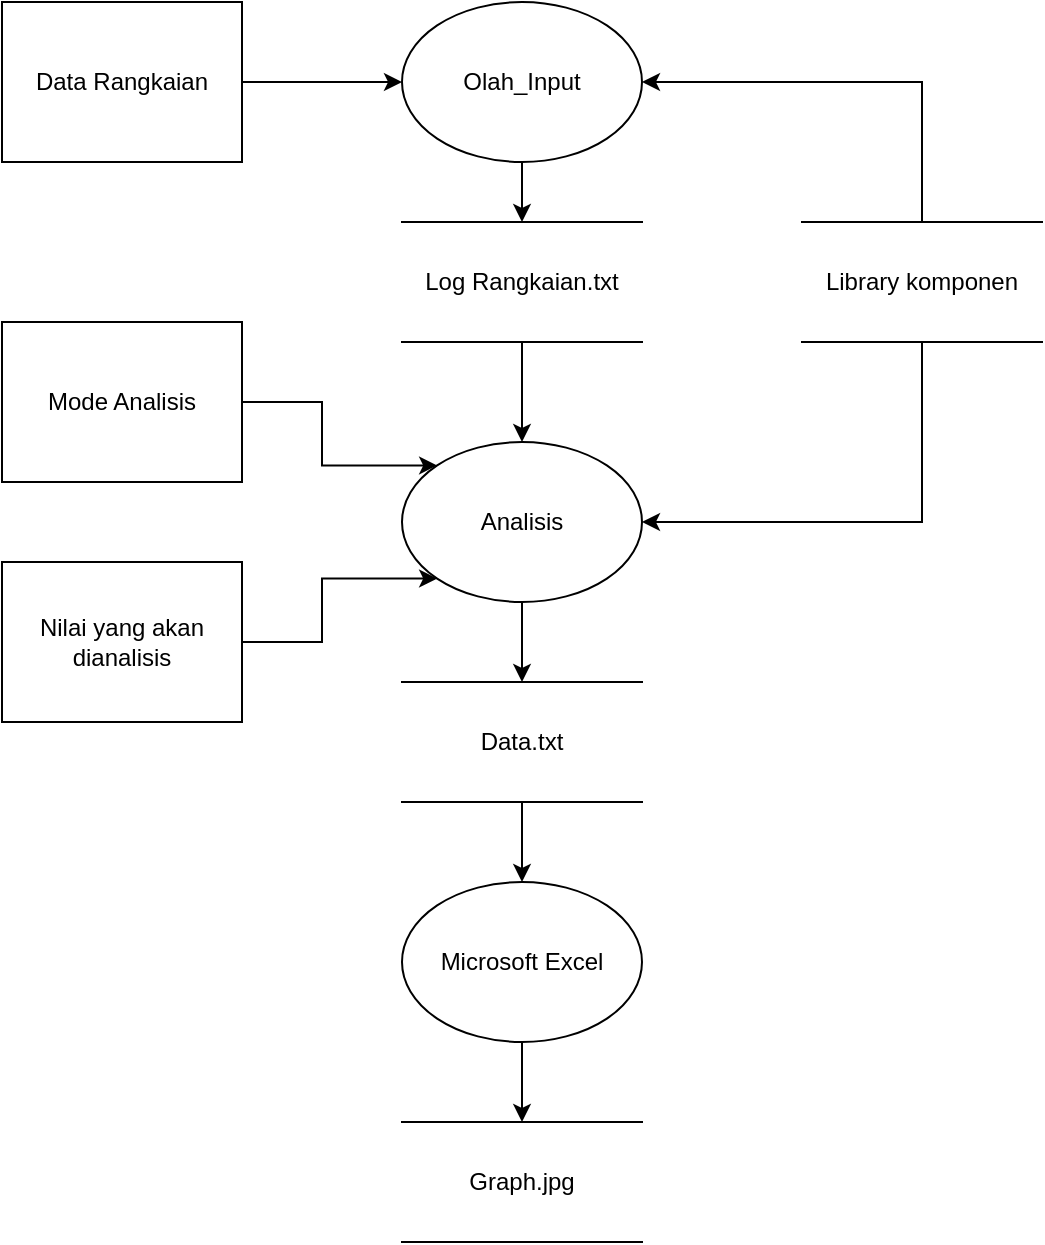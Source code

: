 <mxfile version="12.9.6" type="google" pages="3"><diagram id="uBF5i3xiV3SSmCOqZ0ts" name="Level_0"><mxGraphModel dx="687" dy="430" grid="1" gridSize="10" guides="1" tooltips="1" connect="1" arrows="1" fold="1" page="1" pageScale="1" pageWidth="850" pageHeight="1100" math="0" shadow="0"><root><mxCell id="0"/><mxCell id="1" parent="0"/><mxCell id="GdYstZ50FBgWvUJjmO5P-4" style="edgeStyle=orthogonalEdgeStyle;rounded=0;orthogonalLoop=1;jettySize=auto;html=1;exitX=1;exitY=0.5;exitDx=0;exitDy=0;entryX=0;entryY=0.5;entryDx=0;entryDy=0;" parent="1" source="GdYstZ50FBgWvUJjmO5P-1" target="GdYstZ50FBgWvUJjmO5P-12" edge="1"><mxGeometry relative="1" as="geometry"><mxPoint x="270.0" y="70.0" as="targetPoint"/></mxGeometry></mxCell><mxCell id="GdYstZ50FBgWvUJjmO5P-1" value="Data Rangkaian" style="rounded=0;whiteSpace=wrap;html=1;" parent="1" vertex="1"><mxGeometry x="40" y="40" width="120" height="80" as="geometry"/></mxCell><mxCell id="GdYstZ50FBgWvUJjmO5P-7" style="edgeStyle=orthogonalEdgeStyle;rounded=0;orthogonalLoop=1;jettySize=auto;html=1;exitX=0.5;exitY=1;exitDx=0;exitDy=0;entryX=0.5;entryY=0;entryDx=0;entryDy=0;" parent="1" source="GdYstZ50FBgWvUJjmO5P-12" target="GdYstZ50FBgWvUJjmO5P-6" edge="1"><mxGeometry relative="1" as="geometry"><mxPoint x="330.0" y="110" as="sourcePoint"/></mxGeometry></mxCell><mxCell id="_iDPvRWfLYlrjKki8y3X-10" style="edgeStyle=orthogonalEdgeStyle;rounded=0;orthogonalLoop=1;jettySize=auto;html=1;exitX=0.5;exitY=1;exitDx=0;exitDy=0;entryX=0.5;entryY=0;entryDx=0;entryDy=0;" parent="1" source="GdYstZ50FBgWvUJjmO5P-6" target="GdYstZ50FBgWvUJjmO5P-15" edge="1"><mxGeometry relative="1" as="geometry"/></mxCell><mxCell id="GdYstZ50FBgWvUJjmO5P-6" value="Log Rangkaian.txt" style="shape=partialRectangle;whiteSpace=wrap;html=1;left=0;right=0;fillColor=none;" parent="1" vertex="1"><mxGeometry x="240" y="150" width="120" height="60" as="geometry"/></mxCell><mxCell id="GdYstZ50FBgWvUJjmO5P-18" style="edgeStyle=orthogonalEdgeStyle;rounded=0;orthogonalLoop=1;jettySize=auto;html=1;exitX=1;exitY=0.5;exitDx=0;exitDy=0;entryX=0;entryY=1;entryDx=0;entryDy=0;strokeColor=#000000;" parent="1" source="GdYstZ50FBgWvUJjmO5P-9" target="GdYstZ50FBgWvUJjmO5P-15" edge="1"><mxGeometry relative="1" as="geometry"/></mxCell><mxCell id="GdYstZ50FBgWvUJjmO5P-9" value="Nilai yang akan dianalisis" style="rounded=0;whiteSpace=wrap;html=1;" parent="1" vertex="1"><mxGeometry x="40" y="320" width="120" height="80" as="geometry"/></mxCell><mxCell id="GdYstZ50FBgWvUJjmO5P-17" style="edgeStyle=orthogonalEdgeStyle;rounded=0;orthogonalLoop=1;jettySize=auto;html=1;exitX=1;exitY=0.5;exitDx=0;exitDy=0;entryX=0;entryY=0;entryDx=0;entryDy=0;strokeColor=#000000;" parent="1" source="GdYstZ50FBgWvUJjmO5P-11" target="GdYstZ50FBgWvUJjmO5P-15" edge="1"><mxGeometry relative="1" as="geometry"/></mxCell><mxCell id="GdYstZ50FBgWvUJjmO5P-11" value="Mode Analisis" style="rounded=0;whiteSpace=wrap;html=1;" parent="1" vertex="1"><mxGeometry x="40" y="200" width="120" height="80" as="geometry"/></mxCell><mxCell id="GdYstZ50FBgWvUJjmO5P-12" value="Olah_Input" style="ellipse;whiteSpace=wrap;html=1;" parent="1" vertex="1"><mxGeometry x="240" y="40" width="120" height="80" as="geometry"/></mxCell><mxCell id="_iDPvRWfLYlrjKki8y3X-11" style="edgeStyle=orthogonalEdgeStyle;rounded=0;orthogonalLoop=1;jettySize=auto;html=1;exitX=0.5;exitY=1;exitDx=0;exitDy=0;entryX=0.5;entryY=0;entryDx=0;entryDy=0;" parent="1" source="GdYstZ50FBgWvUJjmO5P-15" target="_iDPvRWfLYlrjKki8y3X-1" edge="1"><mxGeometry relative="1" as="geometry"/></mxCell><mxCell id="GdYstZ50FBgWvUJjmO5P-15" value="Analisis" style="ellipse;whiteSpace=wrap;html=1;" parent="1" vertex="1"><mxGeometry x="240" y="260" width="120" height="80" as="geometry"/></mxCell><mxCell id="_iDPvRWfLYlrjKki8y3X-4" style="edgeStyle=orthogonalEdgeStyle;rounded=0;orthogonalLoop=1;jettySize=auto;html=1;exitX=0.5;exitY=1;exitDx=0;exitDy=0;entryX=0.5;entryY=0;entryDx=0;entryDy=0;" parent="1" source="_iDPvRWfLYlrjKki8y3X-1" target="_iDPvRWfLYlrjKki8y3X-3" edge="1"><mxGeometry relative="1" as="geometry"/></mxCell><mxCell id="_iDPvRWfLYlrjKki8y3X-1" value="Data.txt" style="shape=partialRectangle;whiteSpace=wrap;html=1;left=0;right=0;fillColor=none;" parent="1" vertex="1"><mxGeometry x="240" y="380" width="120" height="60" as="geometry"/></mxCell><mxCell id="_iDPvRWfLYlrjKki8y3X-12" style="edgeStyle=orthogonalEdgeStyle;rounded=0;orthogonalLoop=1;jettySize=auto;html=1;exitX=0.5;exitY=1;exitDx=0;exitDy=0;entryX=0.5;entryY=0;entryDx=0;entryDy=0;" parent="1" source="_iDPvRWfLYlrjKki8y3X-3" target="_iDPvRWfLYlrjKki8y3X-5" edge="1"><mxGeometry relative="1" as="geometry"/></mxCell><mxCell id="_iDPvRWfLYlrjKki8y3X-3" value="Microsoft Excel" style="ellipse;whiteSpace=wrap;html=1;" parent="1" vertex="1"><mxGeometry x="240" y="480" width="120" height="80" as="geometry"/></mxCell><mxCell id="_iDPvRWfLYlrjKki8y3X-5" value="Graph.jpg" style="shape=partialRectangle;whiteSpace=wrap;html=1;left=0;right=0;fillColor=none;" parent="1" vertex="1"><mxGeometry x="240" y="600" width="120" height="60" as="geometry"/></mxCell><mxCell id="sQPdfJK35MvIU3gAlt7Y-2" style="edgeStyle=orthogonalEdgeStyle;rounded=0;orthogonalLoop=1;jettySize=auto;html=1;exitX=0.5;exitY=0;exitDx=0;exitDy=0;entryX=1;entryY=0.5;entryDx=0;entryDy=0;" parent="1" source="sQPdfJK35MvIU3gAlt7Y-1" target="GdYstZ50FBgWvUJjmO5P-12" edge="1"><mxGeometry relative="1" as="geometry"/></mxCell><mxCell id="sQPdfJK35MvIU3gAlt7Y-4" style="edgeStyle=orthogonalEdgeStyle;rounded=0;orthogonalLoop=1;jettySize=auto;html=1;exitX=0.5;exitY=1;exitDx=0;exitDy=0;entryX=1;entryY=0.5;entryDx=0;entryDy=0;" parent="1" source="sQPdfJK35MvIU3gAlt7Y-1" target="GdYstZ50FBgWvUJjmO5P-15" edge="1"><mxGeometry relative="1" as="geometry"><Array as="points"><mxPoint x="500" y="300"/></Array></mxGeometry></mxCell><mxCell id="sQPdfJK35MvIU3gAlt7Y-1" value="Library komponen" style="shape=partialRectangle;whiteSpace=wrap;html=1;left=0;right=0;fillColor=none;" parent="1" vertex="1"><mxGeometry x="440" y="150" width="120" height="60" as="geometry"/></mxCell></root></mxGraphModel></diagram><diagram id="s8LQksXC7pObB-MDW6Nh" name="Level_1"><mxGraphModel dx="1145" dy="642" grid="1" gridSize="10" guides="1" tooltips="1" connect="1" arrows="1" fold="1" page="1" pageScale="1" pageWidth="850" pageHeight="1100" math="0" shadow="0"><root><mxCell id="u-KFxu5WP7ojpWz-lFNK-0"/><mxCell id="u-KFxu5WP7ojpWz-lFNK-1" parent="u-KFxu5WP7ojpWz-lFNK-0"/><mxCell id="8doYuMXXKurbPxdtY7-1-28" value="&lt;p style=&quot;line-height: 220%; font-size: 18px;&quot;&gt;&lt;font style=&quot;font-size: 18px;&quot;&gt;Sparse Tableau Analisis&lt;/font&gt;&lt;/p&gt;" style="rounded=0;whiteSpace=wrap;html=1;fillColor=none;align=left;textOpacity=50;verticalAlign=top;fontSize=18;" parent="u-KFxu5WP7ojpWz-lFNK-1" vertex="1"><mxGeometry x="360" y="680" width="920" height="880" as="geometry"/></mxCell><mxCell id="YYTATj9dNouUgyWEBdT5-35" value="&lt;p style=&quot;line-height: 220%; font-size: 18px;&quot;&gt;&lt;font style=&quot;font-size: 18px;&quot;&gt;Olah_Input&lt;/font&gt;&lt;/p&gt;" style="rounded=0;whiteSpace=wrap;html=1;fillColor=none;align=left;textOpacity=50;verticalAlign=top;fontSize=18;" parent="u-KFxu5WP7ojpWz-lFNK-1" vertex="1"><mxGeometry x="360" y="40" width="640" height="480" as="geometry"/></mxCell><mxCell id="YYTATj9dNouUgyWEBdT5-0" style="edgeStyle=orthogonalEdgeStyle;rounded=0;orthogonalLoop=1;jettySize=auto;html=1;exitX=1;exitY=0.5;exitDx=0;exitDy=0;entryX=0;entryY=0.5;entryDx=0;entryDy=0;fontSize=18;" parent="u-KFxu5WP7ojpWz-lFNK-1" source="YYTATj9dNouUgyWEBdT5-1" target="YYTATj9dNouUgyWEBdT5-10" edge="1"><mxGeometry relative="1" as="geometry"><mxPoint x="310.0" y="150.0" as="targetPoint"/></mxGeometry></mxCell><mxCell id="YYTATj9dNouUgyWEBdT5-1" value="Data Rangkaian" style="rounded=0;whiteSpace=wrap;html=1;fontSize=18;" parent="u-KFxu5WP7ojpWz-lFNK-1" vertex="1"><mxGeometry x="120" y="120" width="160" height="80" as="geometry"/></mxCell><mxCell id="YYTATj9dNouUgyWEBdT5-4" style="edgeStyle=orthogonalEdgeStyle;rounded=0;orthogonalLoop=1;jettySize=auto;html=1;exitX=0.5;exitY=1;exitDx=0;exitDy=0;entryX=0.5;entryY=0;entryDx=0;entryDy=0;fontSize=18;" parent="u-KFxu5WP7ojpWz-lFNK-1" source="YYTATj9dNouUgyWEBdT5-5" target="W9T3SJA9mR-OVAQQldw2-3" edge="1"><mxGeometry relative="1" as="geometry"><mxPoint x="320.08" y="834.57" as="targetPoint"/><Array as="points"><mxPoint x="800" y="700"/><mxPoint x="680" y="700"/></Array></mxGeometry></mxCell><mxCell id="YYTATj9dNouUgyWEBdT5-5" value="Log Rangkaian.txt" style="shape=partialRectangle;whiteSpace=wrap;html=1;left=0;right=0;fillColor=none;fontSize=18;" parent="u-KFxu5WP7ojpWz-lFNK-1" vertex="1"><mxGeometry x="720" y="560" width="160" height="80" as="geometry"/></mxCell><mxCell id="VQBNNfyxEx5UJ3nOa9A4-31" style="edgeStyle=orthogonalEdgeStyle;rounded=0;orthogonalLoop=1;jettySize=auto;html=1;exitX=0;exitY=0.5;exitDx=0;exitDy=0;entryX=1;entryY=0.5;entryDx=0;entryDy=0;fontSize=18;" parent="u-KFxu5WP7ojpWz-lFNK-1" source="YYTATj9dNouUgyWEBdT5-7" target="VQBNNfyxEx5UJ3nOa9A4-33" edge="1"><mxGeometry relative="1" as="geometry"/></mxCell><mxCell id="YYTATj9dNouUgyWEBdT5-7" value="Nilai yang akan dianalisis" style="rounded=0;whiteSpace=wrap;html=1;fontSize=18;" parent="u-KFxu5WP7ojpWz-lFNK-1" vertex="1"><mxGeometry x="1360" y="1440" width="160" height="80" as="geometry"/></mxCell><mxCell id="VQBNNfyxEx5UJ3nOa9A4-30" style="edgeStyle=orthogonalEdgeStyle;rounded=0;orthogonalLoop=1;jettySize=auto;html=1;exitX=0;exitY=0.5;exitDx=0;exitDy=0;entryX=1;entryY=0.5;entryDx=0;entryDy=0;fontSize=18;" parent="u-KFxu5WP7ojpWz-lFNK-1" source="YYTATj9dNouUgyWEBdT5-9" target="VQBNNfyxEx5UJ3nOa9A4-28" edge="1"><mxGeometry relative="1" as="geometry"/></mxCell><mxCell id="YYTATj9dNouUgyWEBdT5-9" value="Mode Analisis" style="rounded=0;whiteSpace=wrap;html=1;fontSize=18;" parent="u-KFxu5WP7ojpWz-lFNK-1" vertex="1"><mxGeometry x="1360" y="1320" width="160" height="80" as="geometry"/></mxCell><mxCell id="8doYuMXXKurbPxdtY7-1-15" style="edgeStyle=orthogonalEdgeStyle;rounded=0;orthogonalLoop=1;jettySize=auto;html=1;exitX=1;exitY=0.5;exitDx=0;exitDy=0;entryX=0;entryY=0.5;entryDx=0;entryDy=0;fontSize=18;" parent="u-KFxu5WP7ojpWz-lFNK-1" source="YYTATj9dNouUgyWEBdT5-10" target="8doYuMXXKurbPxdtY7-1-11" edge="1"><mxGeometry relative="1" as="geometry"/></mxCell><mxCell id="YYTATj9dNouUgyWEBdT5-10" value="Klasifikasi Input" style="ellipse;whiteSpace=wrap;html=1;fontSize=18;" parent="u-KFxu5WP7ojpWz-lFNK-1" vertex="1"><mxGeometry x="390" y="120" width="120" height="80" as="geometry"/></mxCell><mxCell id="8doYuMXXKurbPxdtY7-1-24" style="edgeStyle=orthogonalEdgeStyle;rounded=0;orthogonalLoop=1;jettySize=auto;html=1;exitX=1;exitY=0.5;exitDx=0;exitDy=0;entryX=0;entryY=0.5;entryDx=0;entryDy=0;fontSize=18;" parent="u-KFxu5WP7ojpWz-lFNK-1" source="YYTATj9dNouUgyWEBdT5-25" target="8doYuMXXKurbPxdtY7-1-19" edge="1"><mxGeometry relative="1" as="geometry"/></mxCell><mxCell id="YYTATj9dNouUgyWEBdT5-25" value="Library komponen" style="shape=partialRectangle;whiteSpace=wrap;html=1;left=0;right=0;fillColor=none;fontSize=18;" parent="u-KFxu5WP7ojpWz-lFNK-1" vertex="1"><mxGeometry x="120" y="280" width="160" height="80" as="geometry"/></mxCell><mxCell id="YYTATj9dNouUgyWEBdT5-26" style="edgeStyle=orthogonalEdgeStyle;rounded=0;orthogonalLoop=1;jettySize=auto;html=1;entryX=0.5;entryY=0;entryDx=0;entryDy=0;exitX=0.5;exitY=1;exitDx=0;exitDy=0;fontSize=18;" parent="u-KFxu5WP7ojpWz-lFNK-1" source="VQBNNfyxEx5UJ3nOa9A4-28" target="VQBNNfyxEx5UJ3nOa9A4-33" edge="1"><mxGeometry relative="1" as="geometry"><mxPoint x="1140" y="1580" as="sourcePoint"/></mxGeometry></mxCell><mxCell id="YYTATj9dNouUgyWEBdT5-28" style="edgeStyle=orthogonalEdgeStyle;rounded=0;orthogonalLoop=1;jettySize=auto;html=1;exitX=0.5;exitY=1;exitDx=0;exitDy=0;entryX=0.5;entryY=0;entryDx=0;entryDy=0;fontSize=18;" parent="u-KFxu5WP7ojpWz-lFNK-1" source="YYTATj9dNouUgyWEBdT5-29" target="YYTATj9dNouUgyWEBdT5-31" edge="1"><mxGeometry relative="1" as="geometry"/></mxCell><mxCell id="YYTATj9dNouUgyWEBdT5-29" value="Data.txt" style="shape=partialRectangle;whiteSpace=wrap;html=1;left=0;right=0;fillColor=none;fontSize=18;" parent="u-KFxu5WP7ojpWz-lFNK-1" vertex="1"><mxGeometry x="1080" y="1600" width="160" height="80" as="geometry"/></mxCell><mxCell id="YYTATj9dNouUgyWEBdT5-30" style="edgeStyle=orthogonalEdgeStyle;rounded=0;orthogonalLoop=1;jettySize=auto;html=1;exitX=0.5;exitY=1;exitDx=0;exitDy=0;entryX=0.5;entryY=0;entryDx=0;entryDy=0;fontSize=18;" parent="u-KFxu5WP7ojpWz-lFNK-1" source="YYTATj9dNouUgyWEBdT5-31" target="YYTATj9dNouUgyWEBdT5-32" edge="1"><mxGeometry relative="1" as="geometry"/></mxCell><mxCell id="YYTATj9dNouUgyWEBdT5-31" value="Microsoft Excel" style="ellipse;whiteSpace=wrap;html=1;fontSize=18;" parent="u-KFxu5WP7ojpWz-lFNK-1" vertex="1"><mxGeometry x="1100" y="1720" width="120" height="80" as="geometry"/></mxCell><mxCell id="YYTATj9dNouUgyWEBdT5-32" value="Graph.jpg" style="shape=partialRectangle;whiteSpace=wrap;html=1;left=0;right=0;fillColor=none;fontSize=18;" parent="u-KFxu5WP7ojpWz-lFNK-1" vertex="1"><mxGeometry x="1100" y="1840" width="120" height="60" as="geometry"/></mxCell><mxCell id="8doYuMXXKurbPxdtY7-1-1" value="isData Accepted/Miss" style="rounded=0;whiteSpace=wrap;html=1;fontSize=18;" parent="u-KFxu5WP7ojpWz-lFNK-1" vertex="1"><mxGeometry x="120" y="430" width="160" height="80" as="geometry"/></mxCell><mxCell id="8doYuMXXKurbPxdtY7-1-16" style="edgeStyle=orthogonalEdgeStyle;rounded=0;orthogonalLoop=1;jettySize=auto;html=1;exitX=0;exitY=1;exitDx=0;exitDy=0;entryX=0.5;entryY=0;entryDx=0;entryDy=0;fontSize=18;" parent="u-KFxu5WP7ojpWz-lFNK-1" source="8doYuMXXKurbPxdtY7-1-11" target="8doYuMXXKurbPxdtY7-1-12" edge="1"><mxGeometry relative="1" as="geometry"/></mxCell><mxCell id="8doYuMXXKurbPxdtY7-1-17" style="edgeStyle=orthogonalEdgeStyle;rounded=0;orthogonalLoop=1;jettySize=auto;html=1;exitX=0.5;exitY=1;exitDx=0;exitDy=0;entryX=0.5;entryY=0;entryDx=0;entryDy=0;fontSize=18;" parent="u-KFxu5WP7ojpWz-lFNK-1" source="8doYuMXXKurbPxdtY7-1-11" target="8doYuMXXKurbPxdtY7-1-13" edge="1"><mxGeometry relative="1" as="geometry"/></mxCell><mxCell id="8doYuMXXKurbPxdtY7-1-18" style="edgeStyle=orthogonalEdgeStyle;rounded=0;orthogonalLoop=1;jettySize=auto;html=1;exitX=1;exitY=1;exitDx=0;exitDy=0;entryX=0.5;entryY=0;entryDx=0;entryDy=0;fontSize=18;" parent="u-KFxu5WP7ojpWz-lFNK-1" source="8doYuMXXKurbPxdtY7-1-11" target="8doYuMXXKurbPxdtY7-1-14" edge="1"><mxGeometry relative="1" as="geometry"/></mxCell><mxCell id="8doYuMXXKurbPxdtY7-1-11" value="Separator" style="ellipse;whiteSpace=wrap;html=1;fontSize=18;" parent="u-KFxu5WP7ojpWz-lFNK-1" vertex="1"><mxGeometry x="680" y="120" width="120" height="80" as="geometry"/></mxCell><mxCell id="8doYuMXXKurbPxdtY7-1-20" style="edgeStyle=orthogonalEdgeStyle;rounded=0;orthogonalLoop=1;jettySize=auto;html=1;exitX=0.5;exitY=1;exitDx=0;exitDy=0;entryX=0;entryY=0;entryDx=0;entryDy=0;fontSize=18;" parent="u-KFxu5WP7ojpWz-lFNK-1" source="8doYuMXXKurbPxdtY7-1-12" target="8doYuMXXKurbPxdtY7-1-19" edge="1"><mxGeometry relative="1" as="geometry"/></mxCell><mxCell id="8doYuMXXKurbPxdtY7-1-12" value="Tipe Komponen" style="shape=partialRectangle;whiteSpace=wrap;html=1;left=0;right=0;fillColor=none;fontSize=18;" parent="u-KFxu5WP7ojpWz-lFNK-1" vertex="1"><mxGeometry x="520" y="240" width="120" height="80" as="geometry"/></mxCell><mxCell id="8doYuMXXKurbPxdtY7-1-21" style="edgeStyle=orthogonalEdgeStyle;rounded=0;orthogonalLoop=1;jettySize=auto;html=1;exitX=0.5;exitY=1;exitDx=0;exitDy=0;entryX=0.5;entryY=0;entryDx=0;entryDy=0;fontSize=18;" parent="u-KFxu5WP7ojpWz-lFNK-1" source="8doYuMXXKurbPxdtY7-1-13" target="8doYuMXXKurbPxdtY7-1-19" edge="1"><mxGeometry relative="1" as="geometry"/></mxCell><mxCell id="8doYuMXXKurbPxdtY7-1-13" value="Nilai/Parameter" style="shape=partialRectangle;whiteSpace=wrap;html=1;left=0;right=0;fillColor=none;fontSize=18;" parent="u-KFxu5WP7ojpWz-lFNK-1" vertex="1"><mxGeometry x="680" y="240" width="120" height="80" as="geometry"/></mxCell><mxCell id="8doYuMXXKurbPxdtY7-1-22" style="edgeStyle=orthogonalEdgeStyle;rounded=0;orthogonalLoop=1;jettySize=auto;html=1;exitX=0.5;exitY=1;exitDx=0;exitDy=0;entryX=1;entryY=0;entryDx=0;entryDy=0;fontSize=18;" parent="u-KFxu5WP7ojpWz-lFNK-1" source="8doYuMXXKurbPxdtY7-1-14" target="8doYuMXXKurbPxdtY7-1-19" edge="1"><mxGeometry relative="1" as="geometry"><Array as="points"><mxPoint x="900" y="360"/><mxPoint x="797" y="360"/></Array></mxGeometry></mxCell><mxCell id="8doYuMXXKurbPxdtY7-1-14" value="Posisi Node" style="shape=partialRectangle;whiteSpace=wrap;html=1;left=0;right=0;fillColor=none;fontSize=18;" parent="u-KFxu5WP7ojpWz-lFNK-1" vertex="1"><mxGeometry x="840" y="240" width="120" height="80" as="geometry"/></mxCell><mxCell id="8doYuMXXKurbPxdtY7-1-25" style="edgeStyle=orthogonalEdgeStyle;rounded=0;orthogonalLoop=1;jettySize=auto;html=1;exitX=0.5;exitY=1;exitDx=0;exitDy=0;entryX=1;entryY=0.5;entryDx=0;entryDy=0;fontSize=18;" parent="u-KFxu5WP7ojpWz-lFNK-1" source="8doYuMXXKurbPxdtY7-1-19" target="8doYuMXXKurbPxdtY7-1-1" edge="1"><mxGeometry relative="1" as="geometry"/></mxCell><mxCell id="8doYuMXXKurbPxdtY7-1-26" style="edgeStyle=orthogonalEdgeStyle;rounded=0;orthogonalLoop=1;jettySize=auto;html=1;exitX=1;exitY=1;exitDx=0;exitDy=0;entryX=0.5;entryY=0;entryDx=0;entryDy=0;fontSize=18;" parent="u-KFxu5WP7ojpWz-lFNK-1" source="8doYuMXXKurbPxdtY7-1-19" target="YYTATj9dNouUgyWEBdT5-5" edge="1"><mxGeometry relative="1" as="geometry"><Array as="points"><mxPoint x="800" y="468"/></Array></mxGeometry></mxCell><mxCell id="8doYuMXXKurbPxdtY7-1-19" value="Verifikasi Input" style="ellipse;whiteSpace=wrap;html=1;fontSize=18;" parent="u-KFxu5WP7ojpWz-lFNK-1" vertex="1"><mxGeometry x="660" y="400" width="160" height="80" as="geometry"/></mxCell><mxCell id="W9T3SJA9mR-OVAQQldw2-0" style="edgeStyle=orthogonalEdgeStyle;rounded=0;orthogonalLoop=1;jettySize=auto;html=1;exitX=0;exitY=1;exitDx=0;exitDy=0;entryX=0.5;entryY=0;entryDx=0;entryDy=0;fontSize=18;" parent="u-KFxu5WP7ojpWz-lFNK-1" source="W9T3SJA9mR-OVAQQldw2-3" target="W9T3SJA9mR-OVAQQldw2-4" edge="1"><mxGeometry relative="1" as="geometry"/></mxCell><mxCell id="W9T3SJA9mR-OVAQQldw2-1" style="edgeStyle=orthogonalEdgeStyle;rounded=0;orthogonalLoop=1;jettySize=auto;html=1;exitX=0.5;exitY=1;exitDx=0;exitDy=0;entryX=0.5;entryY=0;entryDx=0;entryDy=0;fontSize=18;" parent="u-KFxu5WP7ojpWz-lFNK-1" source="W9T3SJA9mR-OVAQQldw2-3" target="W9T3SJA9mR-OVAQQldw2-5" edge="1"><mxGeometry relative="1" as="geometry"/></mxCell><mxCell id="W9T3SJA9mR-OVAQQldw2-2" style="edgeStyle=orthogonalEdgeStyle;rounded=0;orthogonalLoop=1;jettySize=auto;html=1;exitX=1;exitY=1;exitDx=0;exitDy=0;entryX=0.5;entryY=0;entryDx=0;entryDy=0;fontSize=18;" parent="u-KFxu5WP7ojpWz-lFNK-1" source="W9T3SJA9mR-OVAQQldw2-3" target="W9T3SJA9mR-OVAQQldw2-6" edge="1"><mxGeometry relative="1" as="geometry"/></mxCell><mxCell id="W9T3SJA9mR-OVAQQldw2-3" value="Separator" style="ellipse;whiteSpace=wrap;html=1;fontSize=18;" parent="u-KFxu5WP7ojpWz-lFNK-1" vertex="1"><mxGeometry x="620" y="720" width="120" height="80" as="geometry"/></mxCell><mxCell id="W9T3SJA9mR-OVAQQldw2-10" style="edgeStyle=orthogonalEdgeStyle;rounded=0;orthogonalLoop=1;jettySize=auto;html=1;exitX=0.5;exitY=1;exitDx=0;exitDy=0;entryX=0.5;entryY=0;entryDx=0;entryDy=0;fontSize=18;" parent="u-KFxu5WP7ojpWz-lFNK-1" source="W9T3SJA9mR-OVAQQldw2-4" target="VQBNNfyxEx5UJ3nOa9A4-5" edge="1"><mxGeometry relative="1" as="geometry"><mxPoint x="480" y="960" as="targetPoint"/></mxGeometry></mxCell><mxCell id="W9T3SJA9mR-OVAQQldw2-4" value="Tipe Komponen" style="shape=partialRectangle;whiteSpace=wrap;html=1;left=0;right=0;fillColor=none;fontSize=18;" parent="u-KFxu5WP7ojpWz-lFNK-1" vertex="1"><mxGeometry x="400" y="840" width="160" height="80" as="geometry"/></mxCell><mxCell id="VQBNNfyxEx5UJ3nOa9A4-6" style="edgeStyle=orthogonalEdgeStyle;rounded=0;orthogonalLoop=1;jettySize=auto;html=1;exitX=0.5;exitY=1;exitDx=0;exitDy=0;entryX=1;entryY=0;entryDx=0;entryDy=0;fontSize=18;" parent="u-KFxu5WP7ojpWz-lFNK-1" source="W9T3SJA9mR-OVAQQldw2-5" target="VQBNNfyxEx5UJ3nOa9A4-5" edge="1"><mxGeometry relative="1" as="geometry"/></mxCell><mxCell id="W9T3SJA9mR-OVAQQldw2-5" value="Nilai/Parameter" style="shape=partialRectangle;whiteSpace=wrap;html=1;left=0;right=0;fillColor=none;fontSize=18;" parent="u-KFxu5WP7ojpWz-lFNK-1" vertex="1"><mxGeometry x="600" y="840" width="160" height="80" as="geometry"/></mxCell><mxCell id="W9T3SJA9mR-OVAQQldw2-16" style="edgeStyle=orthogonalEdgeStyle;rounded=0;orthogonalLoop=1;jettySize=auto;html=1;exitX=0.749;exitY=1.017;exitDx=0;exitDy=0;entryX=0.5;entryY=0;entryDx=0;entryDy=0;exitPerimeter=0;fontSize=18;" parent="u-KFxu5WP7ojpWz-lFNK-1" source="W9T3SJA9mR-OVAQQldw2-6" target="W9T3SJA9mR-OVAQQldw2-14" edge="1"><mxGeometry relative="1" as="geometry"><Array as="points"><mxPoint x="920" y="940"/><mxPoint x="955" y="940"/></Array></mxGeometry></mxCell><mxCell id="VQBNNfyxEx5UJ3nOa9A4-3" style="edgeStyle=orthogonalEdgeStyle;rounded=0;orthogonalLoop=1;jettySize=auto;html=1;exitX=0.5;exitY=1;exitDx=0;exitDy=0;entryX=0.5;entryY=0;entryDx=0;entryDy=0;fontSize=18;" parent="u-KFxu5WP7ojpWz-lFNK-1" source="W9T3SJA9mR-OVAQQldw2-6" target="VQBNNfyxEx5UJ3nOa9A4-2" edge="1"><mxGeometry relative="1" as="geometry"/></mxCell><mxCell id="W9T3SJA9mR-OVAQQldw2-6" value="Posisi Node" style="shape=partialRectangle;whiteSpace=wrap;html=1;left=0;right=0;fillColor=none;fontSize=18;" parent="u-KFxu5WP7ojpWz-lFNK-1" vertex="1"><mxGeometry x="800" y="840" width="160" height="80" as="geometry"/></mxCell><mxCell id="W9T3SJA9mR-OVAQQldw2-12" style="edgeStyle=orthogonalEdgeStyle;rounded=0;orthogonalLoop=1;jettySize=auto;html=1;exitX=0.5;exitY=1;exitDx=0;exitDy=0;entryX=0.5;entryY=0;entryDx=0;entryDy=0;" parent="u-KFxu5WP7ojpWz-lFNK-1" edge="1"><mxGeometry relative="1" as="geometry"><mxPoint x="480" y="1040" as="sourcePoint"/></mxGeometry></mxCell><mxCell id="W9T3SJA9mR-OVAQQldw2-9" style="edgeStyle=orthogonalEdgeStyle;rounded=0;orthogonalLoop=1;jettySize=auto;html=1;exitX=1;exitY=0.5;exitDx=0;exitDy=0;entryX=0;entryY=0.5;entryDx=0;entryDy=0;fontSize=18;" parent="u-KFxu5WP7ojpWz-lFNK-1" source="W9T3SJA9mR-OVAQQldw2-8" target="VQBNNfyxEx5UJ3nOa9A4-5" edge="1"><mxGeometry relative="1" as="geometry"><mxPoint x="420" y="1000" as="targetPoint"/></mxGeometry></mxCell><mxCell id="W9T3SJA9mR-OVAQQldw2-8" value="Library komponen" style="shape=partialRectangle;whiteSpace=wrap;html=1;left=0;right=0;fillColor=none;fontSize=18;" parent="u-KFxu5WP7ojpWz-lFNK-1" vertex="1"><mxGeometry x="80" y="960" width="160" height="80" as="geometry"/></mxCell><mxCell id="W9T3SJA9mR-OVAQQldw2-17" style="edgeStyle=orthogonalEdgeStyle;rounded=0;orthogonalLoop=1;jettySize=auto;html=1;exitX=0.5;exitY=1;exitDx=0;exitDy=0;entryX=0.5;entryY=0;entryDx=0;entryDy=0;fontSize=18;" parent="u-KFxu5WP7ojpWz-lFNK-1" source="W9T3SJA9mR-OVAQQldw2-14" target="VQBNNfyxEx5UJ3nOa9A4-0" edge="1"><mxGeometry relative="1" as="geometry"><mxPoint x="795.0" y="1080" as="targetPoint"/></mxGeometry></mxCell><mxCell id="W9T3SJA9mR-OVAQQldw2-14" value="Inisiasi parameter" style="ellipse;whiteSpace=wrap;html=1;fontSize=18;" parent="u-KFxu5WP7ojpWz-lFNK-1" vertex="1"><mxGeometry x="895" y="960" width="120" height="80" as="geometry"/></mxCell><mxCell id="VQBNNfyxEx5UJ3nOa9A4-25" style="edgeStyle=orthogonalEdgeStyle;rounded=0;orthogonalLoop=1;jettySize=auto;html=1;exitX=1;exitY=0.5;exitDx=0;exitDy=0;entryX=0;entryY=0.5;entryDx=0;entryDy=0;fontSize=18;" parent="u-KFxu5WP7ojpWz-lFNK-1" source="VQBNNfyxEx5UJ3nOa9A4-0" target="VQBNNfyxEx5UJ3nOa9A4-24" edge="1"><mxGeometry relative="1" as="geometry"/></mxCell><mxCell id="VQBNNfyxEx5UJ3nOa9A4-0" value="Matriks STA" style="shape=partialRectangle;whiteSpace=wrap;html=1;left=0;right=0;fillColor=none;fontSize=18;" parent="u-KFxu5WP7ojpWz-lFNK-1" vertex="1"><mxGeometry x="880" y="1090" width="150" height="80" as="geometry"/></mxCell><mxCell id="VQBNNfyxEx5UJ3nOa9A4-9" style="edgeStyle=orthogonalEdgeStyle;rounded=0;orthogonalLoop=1;jettySize=auto;html=1;exitX=0.5;exitY=1;exitDx=0;exitDy=0;entryX=0.5;entryY=0;entryDx=0;entryDy=0;fontSize=18;" parent="u-KFxu5WP7ojpWz-lFNK-1" source="VQBNNfyxEx5UJ3nOa9A4-2" target="VQBNNfyxEx5UJ3nOa9A4-4" edge="1"><mxGeometry relative="1" as="geometry"/></mxCell><mxCell id="VQBNNfyxEx5UJ3nOa9A4-2" value="Matriks Nodal Analysis" style="ellipse;whiteSpace=wrap;html=1;fontSize=18;" parent="u-KFxu5WP7ojpWz-lFNK-1" vertex="1"><mxGeometry x="660" y="960" width="120" height="80" as="geometry"/></mxCell><mxCell id="VQBNNfyxEx5UJ3nOa9A4-13" style="edgeStyle=orthogonalEdgeStyle;rounded=0;orthogonalLoop=1;jettySize=auto;html=1;exitX=0.5;exitY=1;exitDx=0;exitDy=0;entryX=0.5;entryY=0;entryDx=0;entryDy=0;fontSize=18;" parent="u-KFxu5WP7ojpWz-lFNK-1" source="VQBNNfyxEx5UJ3nOa9A4-4" target="VQBNNfyxEx5UJ3nOa9A4-10" edge="1"><mxGeometry relative="1" as="geometry"/></mxCell><mxCell id="VQBNNfyxEx5UJ3nOa9A4-22" style="edgeStyle=orthogonalEdgeStyle;rounded=0;orthogonalLoop=1;jettySize=auto;html=1;exitX=0;exitY=0.5;exitDx=0;exitDy=0;entryX=0;entryY=0;entryDx=0;entryDy=0;fontSize=18;" parent="u-KFxu5WP7ojpWz-lFNK-1" source="VQBNNfyxEx5UJ3nOa9A4-4" target="VQBNNfyxEx5UJ3nOa9A4-14" edge="1"><mxGeometry relative="1" as="geometry"><Array as="points"><mxPoint x="620" y="1120"/><mxPoint x="620" y="1452"/></Array></mxGeometry></mxCell><mxCell id="VQBNNfyxEx5UJ3nOa9A4-4" value="Matriks A" style="shape=partialRectangle;whiteSpace=wrap;html=1;left=0;right=0;fillColor=none;fontSize=18;" parent="u-KFxu5WP7ojpWz-lFNK-1" vertex="1"><mxGeometry x="640" y="1080" width="160" height="80" as="geometry"/></mxCell><mxCell id="VQBNNfyxEx5UJ3nOa9A4-8" style="edgeStyle=orthogonalEdgeStyle;rounded=0;orthogonalLoop=1;jettySize=auto;html=1;exitX=0.5;exitY=1;exitDx=0;exitDy=0;fontSize=18;" parent="u-KFxu5WP7ojpWz-lFNK-1" source="VQBNNfyxEx5UJ3nOa9A4-5" target="VQBNNfyxEx5UJ3nOa9A4-7" edge="1"><mxGeometry relative="1" as="geometry"/></mxCell><mxCell id="VQBNNfyxEx5UJ3nOa9A4-5" value="Matriks Komponen" style="ellipse;whiteSpace=wrap;html=1;fontSize=18;" parent="u-KFxu5WP7ojpWz-lFNK-1" vertex="1"><mxGeometry x="400" y="960" width="160" height="80" as="geometry"/></mxCell><mxCell id="VQBNNfyxEx5UJ3nOa9A4-19" style="edgeStyle=orthogonalEdgeStyle;rounded=0;orthogonalLoop=1;jettySize=auto;html=1;exitX=0.5;exitY=1;exitDx=0;exitDy=0;entryX=0;entryY=0.5;entryDx=0;entryDy=0;fontSize=18;" parent="u-KFxu5WP7ojpWz-lFNK-1" source="VQBNNfyxEx5UJ3nOa9A4-7" target="VQBNNfyxEx5UJ3nOa9A4-14" edge="1"><mxGeometry relative="1" as="geometry"/></mxCell><mxCell id="VQBNNfyxEx5UJ3nOa9A4-7" value="Matriks S" style="shape=partialRectangle;whiteSpace=wrap;html=1;left=0;right=0;fillColor=none;fontSize=18;" parent="u-KFxu5WP7ojpWz-lFNK-1" vertex="1"><mxGeometry x="400" y="1080" width="160" height="80" as="geometry"/></mxCell><mxCell id="VQBNNfyxEx5UJ3nOa9A4-10" value="Negatif Transpose" style="ellipse;whiteSpace=wrap;html=1;fontSize=18;" parent="u-KFxu5WP7ojpWz-lFNK-1" vertex="1"><mxGeometry x="660" y="1200" width="120" height="80" as="geometry"/></mxCell><mxCell id="VQBNNfyxEx5UJ3nOa9A4-11" style="edgeStyle=orthogonalEdgeStyle;rounded=0;orthogonalLoop=1;jettySize=auto;html=1;exitX=0.5;exitY=1;exitDx=0;exitDy=0;entryX=0.5;entryY=0;entryDx=0;entryDy=0;fontSize=18;" parent="u-KFxu5WP7ojpWz-lFNK-1" source="VQBNNfyxEx5UJ3nOa9A4-10" target="VQBNNfyxEx5UJ3nOa9A4-12" edge="1"><mxGeometry relative="1" as="geometry"/></mxCell><mxCell id="VQBNNfyxEx5UJ3nOa9A4-21" style="edgeStyle=orthogonalEdgeStyle;rounded=0;orthogonalLoop=1;jettySize=auto;html=1;exitX=0.5;exitY=1;exitDx=0;exitDy=0;entryX=0.5;entryY=0;entryDx=0;entryDy=0;fontSize=18;" parent="u-KFxu5WP7ojpWz-lFNK-1" source="VQBNNfyxEx5UJ3nOa9A4-12" target="VQBNNfyxEx5UJ3nOa9A4-14" edge="1"><mxGeometry relative="1" as="geometry"/></mxCell><mxCell id="VQBNNfyxEx5UJ3nOa9A4-12" value="Matriks -A&lt;sup style=&quot;font-size: 18px;&quot;&gt;T&lt;/sup&gt;" style="shape=partialRectangle;whiteSpace=wrap;html=1;left=0;right=0;fillColor=none;fontSize=18;" parent="u-KFxu5WP7ojpWz-lFNK-1" vertex="1"><mxGeometry x="645" y="1320" width="150" height="80" as="geometry"/></mxCell><mxCell id="VQBNNfyxEx5UJ3nOa9A4-23" style="edgeStyle=orthogonalEdgeStyle;rounded=0;orthogonalLoop=1;jettySize=auto;html=1;exitX=1;exitY=0.5;exitDx=0;exitDy=0;entryX=0.5;entryY=1;entryDx=0;entryDy=0;fontSize=18;" parent="u-KFxu5WP7ojpWz-lFNK-1" source="VQBNNfyxEx5UJ3nOa9A4-14" target="VQBNNfyxEx5UJ3nOa9A4-0" edge="1"><mxGeometry relative="1" as="geometry"/></mxCell><mxCell id="VQBNNfyxEx5UJ3nOa9A4-14" value="Modify Matriks" style="ellipse;whiteSpace=wrap;html=1;fontSize=18;" parent="u-KFxu5WP7ojpWz-lFNK-1" vertex="1"><mxGeometry x="660" y="1440" width="120" height="80" as="geometry"/></mxCell><mxCell id="VQBNNfyxEx5UJ3nOa9A4-27" style="edgeStyle=orthogonalEdgeStyle;rounded=0;orthogonalLoop=1;jettySize=auto;html=1;exitX=0.5;exitY=1;exitDx=0;exitDy=0;entryX=0.5;entryY=0;entryDx=0;entryDy=0;fontSize=18;" parent="u-KFxu5WP7ojpWz-lFNK-1" source="VQBNNfyxEx5UJ3nOa9A4-24" target="VQBNNfyxEx5UJ3nOa9A4-26" edge="1"><mxGeometry relative="1" as="geometry"/></mxCell><mxCell id="VQBNNfyxEx5UJ3nOa9A4-24" value="Inverse Matriks" style="ellipse;whiteSpace=wrap;html=1;fontSize=18;" parent="u-KFxu5WP7ojpWz-lFNK-1" vertex="1"><mxGeometry x="1100" y="1090" width="120" height="80" as="geometry"/></mxCell><mxCell id="VQBNNfyxEx5UJ3nOa9A4-29" style="edgeStyle=orthogonalEdgeStyle;rounded=0;orthogonalLoop=1;jettySize=auto;html=1;exitX=0.5;exitY=1;exitDx=0;exitDy=0;entryX=0.5;entryY=0;entryDx=0;entryDy=0;fontSize=18;" parent="u-KFxu5WP7ojpWz-lFNK-1" source="VQBNNfyxEx5UJ3nOa9A4-26" target="VQBNNfyxEx5UJ3nOa9A4-28" edge="1"><mxGeometry relative="1" as="geometry"/></mxCell><mxCell id="VQBNNfyxEx5UJ3nOa9A4-26" value="Solution equiation Matriks" style="shape=partialRectangle;whiteSpace=wrap;html=1;left=0;right=0;fillColor=none;fontSize=18;" parent="u-KFxu5WP7ojpWz-lFNK-1" vertex="1"><mxGeometry x="1085" y="1200" width="150" height="80" as="geometry"/></mxCell><mxCell id="VQBNNfyxEx5UJ3nOa9A4-28" value="Simulation Over Time" style="ellipse;whiteSpace=wrap;html=1;fontSize=18;" parent="u-KFxu5WP7ojpWz-lFNK-1" vertex="1"><mxGeometry x="1100" y="1320" width="120" height="80" as="geometry"/></mxCell><mxCell id="VQBNNfyxEx5UJ3nOa9A4-34" style="edgeStyle=orthogonalEdgeStyle;rounded=0;orthogonalLoop=1;jettySize=auto;html=1;exitX=0.5;exitY=1;exitDx=0;exitDy=0;entryX=0.5;entryY=0;entryDx=0;entryDy=0;fontSize=18;" parent="u-KFxu5WP7ojpWz-lFNK-1" source="VQBNNfyxEx5UJ3nOa9A4-33" target="YYTATj9dNouUgyWEBdT5-29" edge="1"><mxGeometry relative="1" as="geometry"/></mxCell><mxCell id="VQBNNfyxEx5UJ3nOa9A4-33" value="To File" style="ellipse;whiteSpace=wrap;html=1;fontSize=18;" parent="u-KFxu5WP7ojpWz-lFNK-1" vertex="1"><mxGeometry x="1100" y="1440" width="120" height="80" as="geometry"/></mxCell></root></mxGraphModel></diagram><diagram id="Yl3LqK1WNcE1ZvoFcOwB" name="Level_2"><mxGraphModel dx="687" dy="430" grid="1" gridSize="10" guides="1" tooltips="1" connect="1" arrows="1" fold="1" page="1" pageScale="1" pageWidth="850" pageHeight="1100" math="0" shadow="0"><root><mxCell id="AATma_W48xmWSlI9XRWy-0"/><mxCell id="AATma_W48xmWSlI9XRWy-1" parent="AATma_W48xmWSlI9XRWy-0"/><mxCell id="AATma_W48xmWSlI9XRWy-2" value="Matriks S" style="ellipse;whiteSpace=wrap;html=1;" vertex="1" parent="AATma_W48xmWSlI9XRWy-1"><mxGeometry x="420" y="960" width="120" height="80" as="geometry"/></mxCell><mxCell id="AATma_W48xmWSlI9XRWy-3" value="Matriks S" style="shape=partialRectangle;whiteSpace=wrap;html=1;left=0;right=0;fillColor=none;" vertex="1" parent="AATma_W48xmWSlI9XRWy-1"><mxGeometry x="400" y="1080" width="160" height="80" as="geometry"/></mxCell><mxCell id="AATma_W48xmWSlI9XRWy-4" style="edgeStyle=orthogonalEdgeStyle;rounded=0;orthogonalLoop=1;jettySize=auto;html=1;exitX=0;exitY=0.5;exitDx=0;exitDy=0;entryX=1;entryY=0.5;entryDx=0;entryDy=0;" edge="1" parent="AATma_W48xmWSlI9XRWy-1" source="AATma_W48xmWSlI9XRWy-5" target="AATma_W48xmWSlI9XRWy-7"><mxGeometry relative="1" as="geometry"/></mxCell><mxCell id="AATma_W48xmWSlI9XRWy-5" value="Matriks A" style="shape=partialRectangle;whiteSpace=wrap;html=1;left=0;right=0;fillColor=none;" vertex="1" parent="AATma_W48xmWSlI9XRWy-1"><mxGeometry x="800" y="1080" width="160" height="80" as="geometry"/></mxCell><mxCell id="AATma_W48xmWSlI9XRWy-6" style="edgeStyle=orthogonalEdgeStyle;rounded=0;orthogonalLoop=1;jettySize=auto;html=1;exitX=0.5;exitY=1;exitDx=0;exitDy=0;entryX=0.5;entryY=0;entryDx=0;entryDy=0;" edge="1" parent="AATma_W48xmWSlI9XRWy-1" source="AATma_W48xmWSlI9XRWy-7" target="AATma_W48xmWSlI9XRWy-8"><mxGeometry relative="1" as="geometry"/></mxCell><mxCell id="AATma_W48xmWSlI9XRWy-7" value="Negatif Transpose Matriks" style="ellipse;whiteSpace=wrap;html=1;" vertex="1" parent="AATma_W48xmWSlI9XRWy-1"><mxGeometry x="620" y="1080" width="120" height="80" as="geometry"/></mxCell><mxCell id="AATma_W48xmWSlI9XRWy-8" value="Matriks -A&lt;sup&gt;T&lt;/sup&gt;" style="shape=partialRectangle;whiteSpace=wrap;html=1;left=0;right=0;fillColor=none;" vertex="1" parent="AATma_W48xmWSlI9XRWy-1"><mxGeometry x="600" y="1200" width="160" height="80" as="geometry"/></mxCell></root></mxGraphModel></diagram></mxfile>